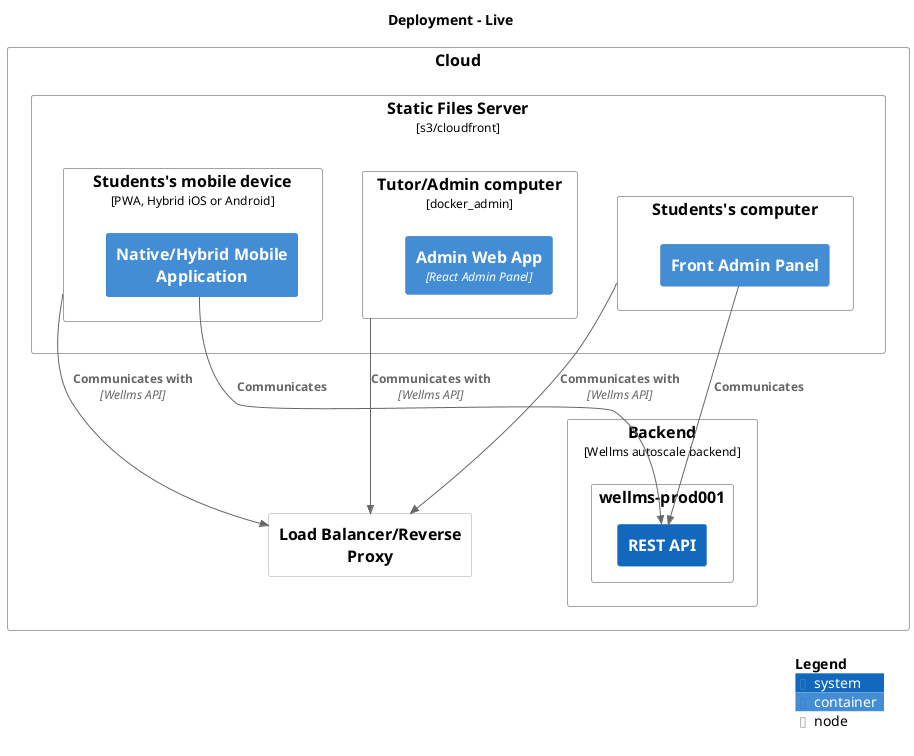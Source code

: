 @startuml
set separator none
title Deployment - Live

top to bottom direction

!include <C4/C4>
!include <C4/C4_Context>
!include <C4/C4_Container>
!include <C4/C4_Deployment>

Deployment_Node(Live.Cloud, "Cloud", $tags="") {
  Deployment_Node(Live.Cloud.LoadBalancerReverseProxy, "Load Balancer/Reverse Proxy", $descr="", $tags="")
  Deployment_Node(Live.Cloud.StaticFilesServer, "Static Files Server", "s3/cloudfront", $tags="") {
    Deployment_Node(Live.Cloud.StaticFilesServer.Studentssmobiledevice, "Students's mobile device", "PWA, Hybrid iOS or Android", $tags="") {
      Container(Live.Cloud.StaticFilesServer.Studentssmobiledevice.NativeHybridMobileApplication_1, "Native/Hybrid Mobile Application", "", $tags="")
    }

    Deployment_Node(Live.Cloud.StaticFilesServer.Studentsscomputer, "Students's computer", $tags="") {
      Container(Live.Cloud.StaticFilesServer.Studentsscomputer.FrontAdminPanel_1, "Front Admin Panel", "", $tags="")
    }

    Deployment_Node(Live.Cloud.StaticFilesServer.TutorAdmincomputer, "Tutor/Admin computer", "docker_admin", $tags="") {
      Container(Live.Cloud.StaticFilesServer.TutorAdmincomputer.AdminWebApp_1, "Admin Web App", "React Admin Panel", $tags="")
    }

  }

  Deployment_Node(Live.Cloud.Backend, "Backend", "Wellms autoscale backend", $tags="") {
    Deployment_Node(Live.Cloud.Backend.wellmsprod001, "wellms-prod001", $tags="") {
      System(Live.Cloud.Backend.wellmsprod001.RESTAPI_1, "REST API", "", $tags="")
    }

  }

}

Rel_D(Live.Cloud.StaticFilesServer.Studentsscomputer.FrontAdminPanel_1, Live.Cloud.Backend.wellmsprod001.RESTAPI_1, "Communicates", $tags="")
Rel_D(Live.Cloud.StaticFilesServer.Studentssmobiledevice.NativeHybridMobileApplication_1, Live.Cloud.Backend.wellmsprod001.RESTAPI_1, "Communicates", $tags="")
Rel_D(Live.Cloud.StaticFilesServer.Studentssmobiledevice, Live.Cloud.LoadBalancerReverseProxy, "Communicates with", "Wellms API", $tags="")
Rel_D(Live.Cloud.StaticFilesServer.Studentsscomputer, Live.Cloud.LoadBalancerReverseProxy, "Communicates with", "Wellms API", $tags="")
Rel_D(Live.Cloud.StaticFilesServer.TutorAdmincomputer, Live.Cloud.LoadBalancerReverseProxy, "Communicates with", "Wellms API", $tags="")

SHOW_LEGEND(true)
@enduml